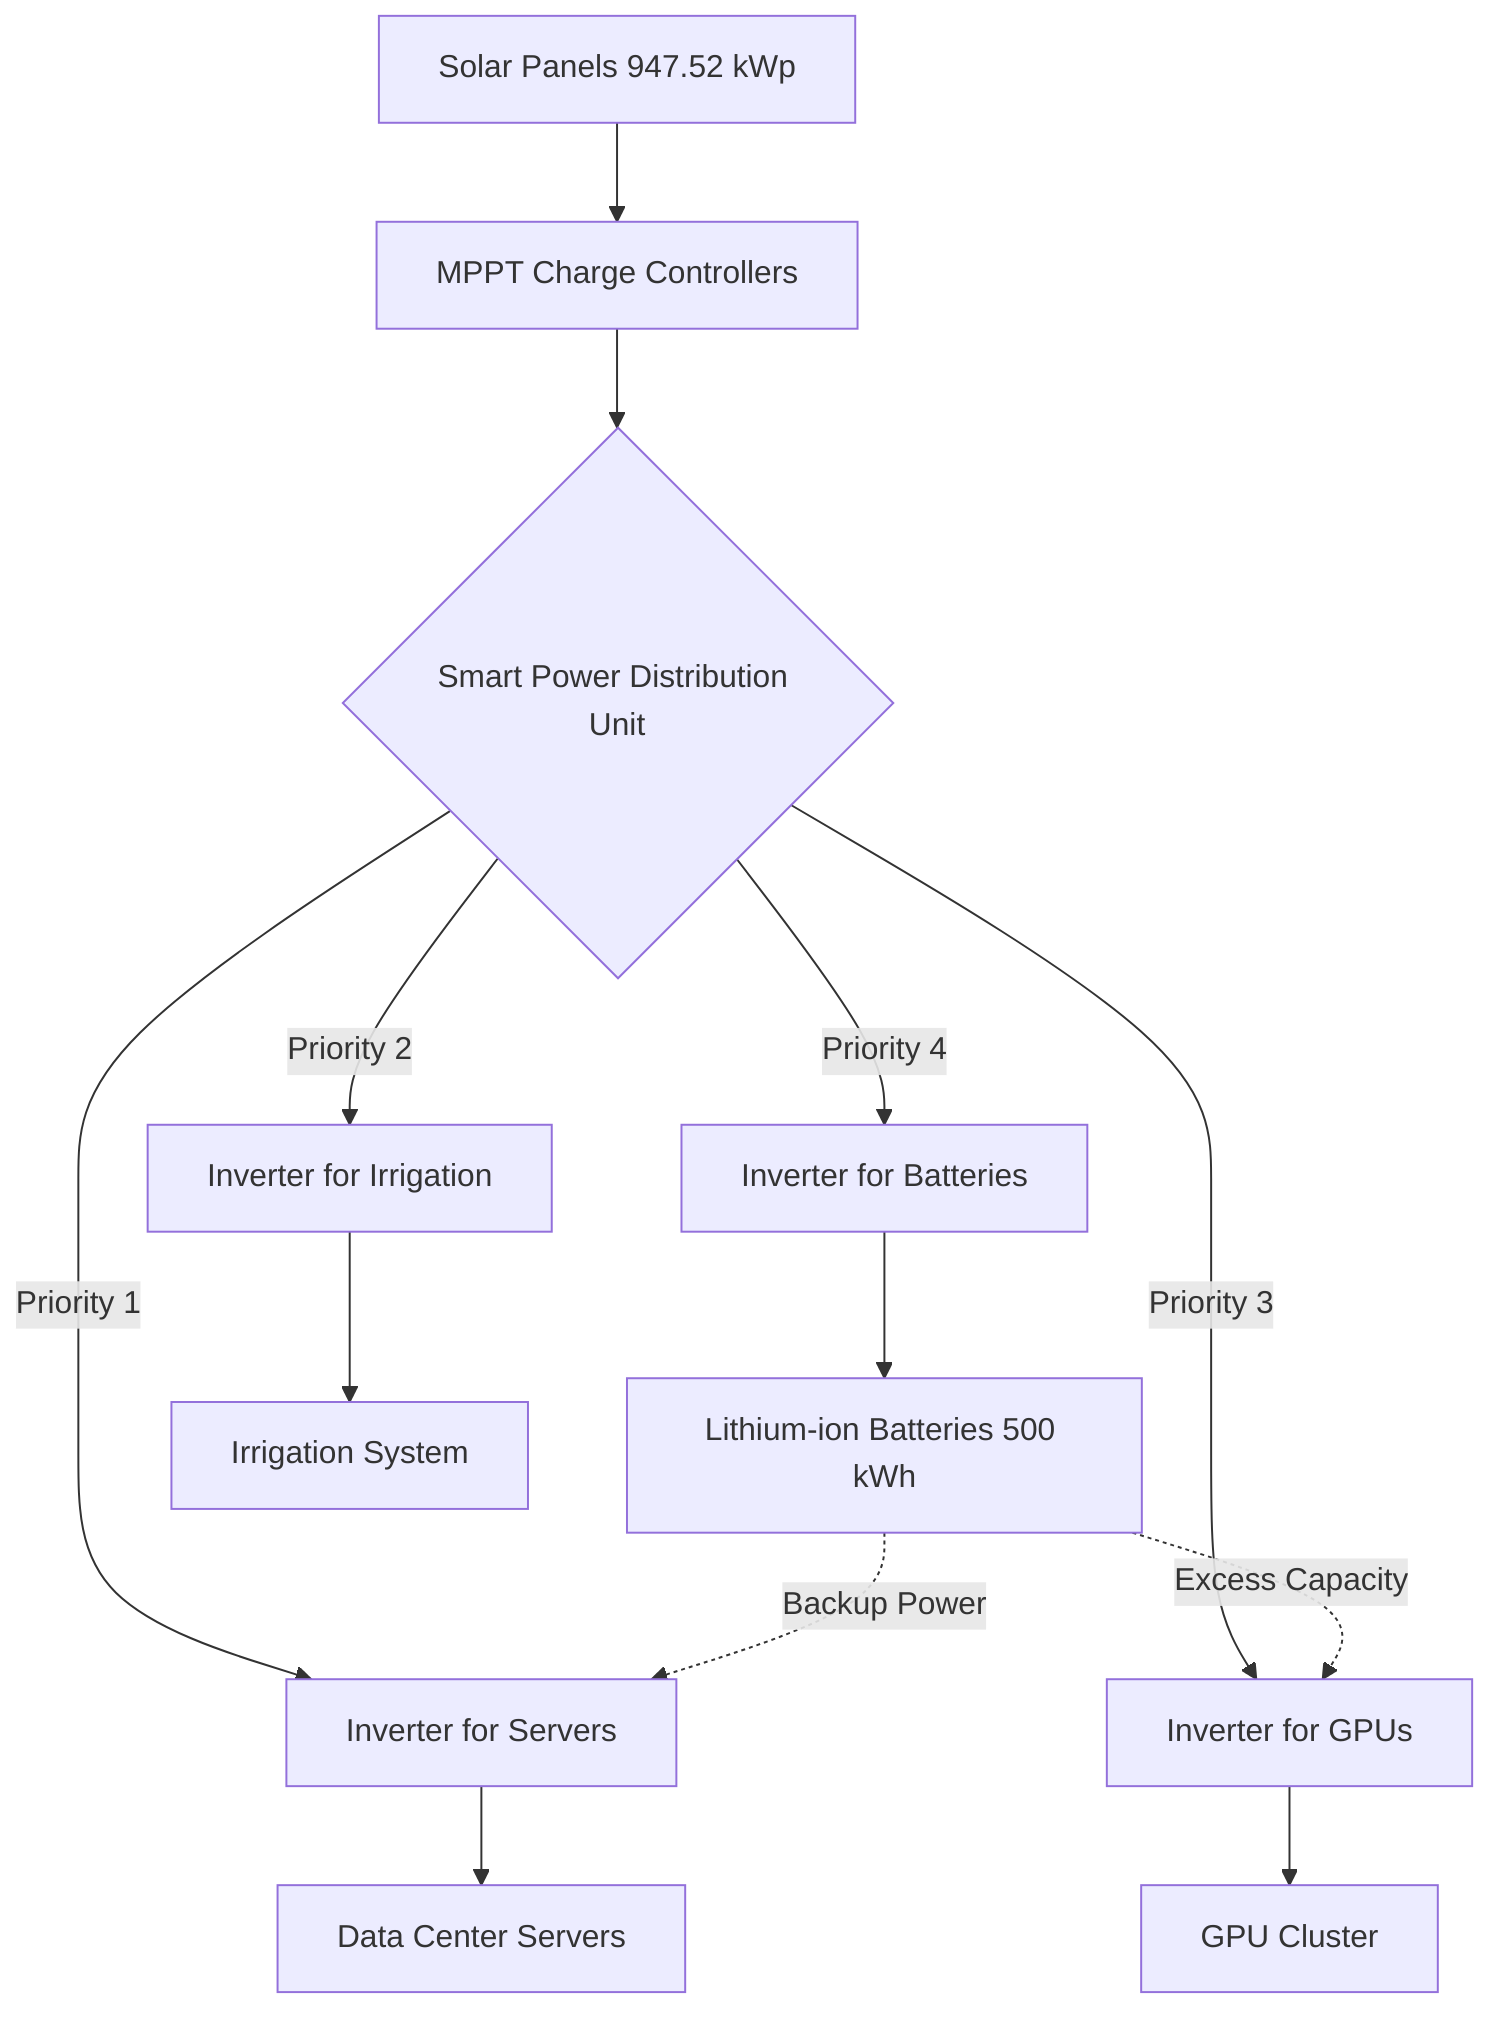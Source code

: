 graph TD
    A[Solar Panels 947.52 kWp] --> B[MPPT Charge Controllers]
    B --> C{Smart Power Distribution Unit}
    C -->|Priority 1| D[Inverter for Servers]
    C -->|Priority 2| E[Inverter for Irrigation]
    C -->|Priority 3| F[Inverter for GPUs]
    C -->|Priority 4| G[Inverter for Batteries]
    G --> H[Lithium-ion Batteries 500 kWh]
    H -.->|Backup Power| D
    H -.->|Excess Capacity| F
    D --> I[Data Center Servers]
    E --> J[Irrigation System]
    F --> K[GPU Cluster]